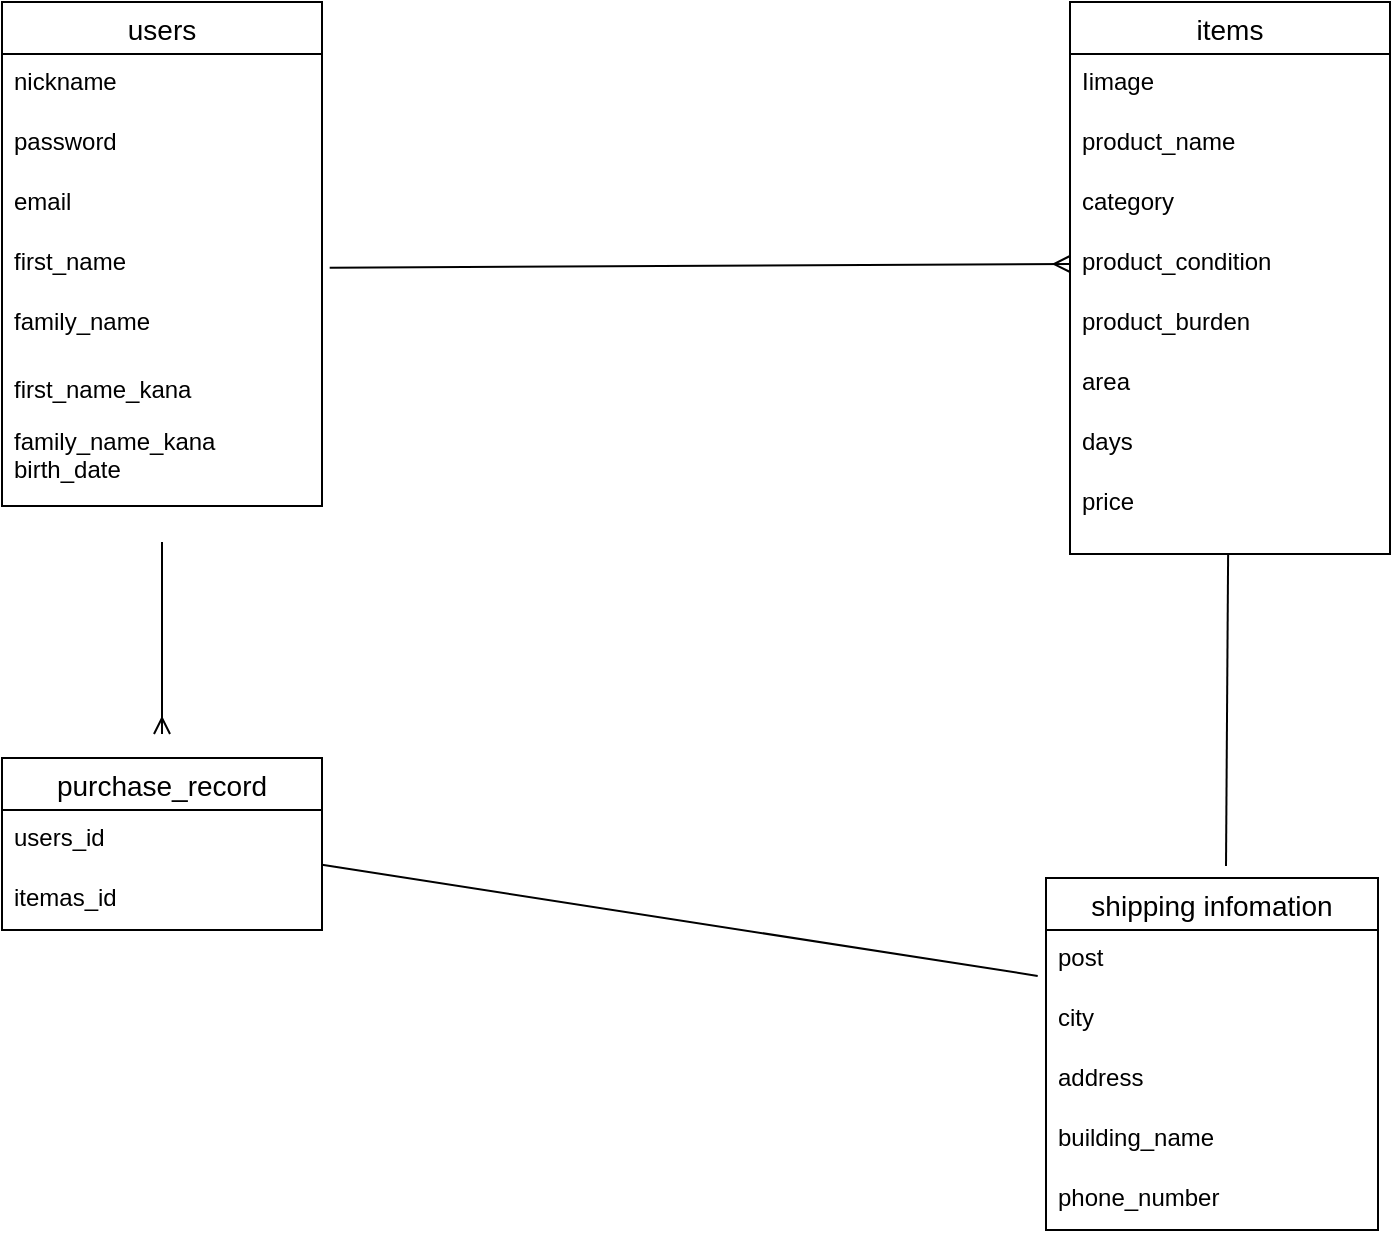 <mxfile>
    <diagram id="SJvuuWsU8ngOZU3Sa7q7" name="ページ1">
        <mxGraphModel dx="728" dy="680" grid="1" gridSize="6" guides="1" tooltips="1" connect="1" arrows="1" fold="1" page="1" pageScale="1" pageWidth="2336" pageHeight="1654" math="0" shadow="0">
            <root>
                <mxCell id="0"/>
                <mxCell id="1" parent="0"/>
                <mxCell id="57" style="edgeStyle=none;html=1;endArrow=none;endFill=0;" parent="1" source="K8Je0QDj4CUDyg2rVY1F-181" edge="1">
                    <mxGeometry relative="1" as="geometry">
                        <mxPoint x="624" y="438" as="targetPoint"/>
                    </mxGeometry>
                </mxCell>
                <mxCell id="K8Je0QDj4CUDyg2rVY1F-181" value="items" style="swimlane;fontStyle=0;childLayout=stackLayout;horizontal=1;startSize=26;horizontalStack=0;resizeParent=1;resizeParentMax=0;resizeLast=0;collapsible=1;marginBottom=0;align=center;fontSize=14;" parent="1" vertex="1">
                    <mxGeometry x="546" y="6" width="160" height="276" as="geometry"/>
                </mxCell>
                <mxCell id="K8Je0QDj4CUDyg2rVY1F-182" value="Iimage" style="text;strokeColor=none;fillColor=none;spacingLeft=4;spacingRight=4;overflow=hidden;rotatable=0;points=[[0,0.5],[1,0.5]];portConstraint=eastwest;fontSize=12;" parent="K8Je0QDj4CUDyg2rVY1F-181" vertex="1">
                    <mxGeometry y="26" width="160" height="30" as="geometry"/>
                </mxCell>
                <mxCell id="37" value="product_name" style="text;strokeColor=none;fillColor=none;spacingLeft=4;spacingRight=4;overflow=hidden;rotatable=0;points=[[0,0.5],[1,0.5]];portConstraint=eastwest;fontSize=12;" parent="K8Je0QDj4CUDyg2rVY1F-181" vertex="1">
                    <mxGeometry y="56" width="160" height="30" as="geometry"/>
                </mxCell>
                <mxCell id="38" value="category" style="text;strokeColor=none;fillColor=none;spacingLeft=4;spacingRight=4;overflow=hidden;rotatable=0;points=[[0,0.5],[1,0.5]];portConstraint=eastwest;fontSize=12;" parent="K8Je0QDj4CUDyg2rVY1F-181" vertex="1">
                    <mxGeometry y="86" width="160" height="30" as="geometry"/>
                </mxCell>
                <mxCell id="39" value="product_condition" style="text;strokeColor=none;fillColor=none;spacingLeft=4;spacingRight=4;overflow=hidden;rotatable=0;points=[[0,0.5],[1,0.5]];portConstraint=eastwest;fontSize=12;" parent="K8Je0QDj4CUDyg2rVY1F-181" vertex="1">
                    <mxGeometry y="116" width="160" height="30" as="geometry"/>
                </mxCell>
                <mxCell id="40" value="product_burden" style="text;strokeColor=none;fillColor=none;spacingLeft=4;spacingRight=4;overflow=hidden;rotatable=0;points=[[0,0.5],[1,0.5]];portConstraint=eastwest;fontSize=12;" parent="K8Je0QDj4CUDyg2rVY1F-181" vertex="1">
                    <mxGeometry y="146" width="160" height="30" as="geometry"/>
                </mxCell>
                <mxCell id="41" value="area" style="text;strokeColor=none;fillColor=none;spacingLeft=4;spacingRight=4;overflow=hidden;rotatable=0;points=[[0,0.5],[1,0.5]];portConstraint=eastwest;fontSize=12;" parent="K8Je0QDj4CUDyg2rVY1F-181" vertex="1">
                    <mxGeometry y="176" width="160" height="30" as="geometry"/>
                </mxCell>
                <mxCell id="42" value="days" style="text;strokeColor=none;fillColor=none;spacingLeft=4;spacingRight=4;overflow=hidden;rotatable=0;points=[[0,0.5],[1,0.5]];portConstraint=eastwest;fontSize=12;" parent="K8Je0QDj4CUDyg2rVY1F-181" vertex="1">
                    <mxGeometry y="206" width="160" height="70" as="geometry"/>
                </mxCell>
                <mxCell id="4" value="users" style="swimlane;fontStyle=0;childLayout=stackLayout;horizontal=1;startSize=26;horizontalStack=0;resizeParent=1;resizeParentMax=0;resizeLast=0;collapsible=1;marginBottom=0;align=center;fontSize=14;" parent="1" vertex="1">
                    <mxGeometry x="12" y="6" width="160" height="252" as="geometry"/>
                </mxCell>
                <mxCell id="6" value="nickname" style="text;strokeColor=none;fillColor=none;spacingLeft=4;spacingRight=4;overflow=hidden;rotatable=0;points=[[0,0.5],[1,0.5]];portConstraint=eastwest;fontSize=12;" parent="4" vertex="1">
                    <mxGeometry y="26" width="160" height="30" as="geometry"/>
                </mxCell>
                <mxCell id="7" value="password" style="text;strokeColor=none;fillColor=none;spacingLeft=4;spacingRight=4;overflow=hidden;rotatable=0;points=[[0,0.5],[1,0.5]];portConstraint=eastwest;fontSize=12;" parent="4" vertex="1">
                    <mxGeometry y="56" width="160" height="30" as="geometry"/>
                </mxCell>
                <mxCell id="9" value="email" style="text;strokeColor=none;fillColor=none;spacingLeft=4;spacingRight=4;overflow=hidden;rotatable=0;points=[[0,0.5],[1,0.5]];portConstraint=eastwest;fontSize=12;" parent="4" vertex="1">
                    <mxGeometry y="86" width="160" height="30" as="geometry"/>
                </mxCell>
                <mxCell id="10" value="first_name" style="text;strokeColor=none;fillColor=none;spacingLeft=4;spacingRight=4;overflow=hidden;rotatable=0;points=[[0,0.5],[1,0.5]];portConstraint=eastwest;fontSize=12;" parent="4" vertex="1">
                    <mxGeometry y="116" width="160" height="136" as="geometry"/>
                </mxCell>
                <mxCell id="15" value="purchase_record" style="swimlane;fontStyle=0;childLayout=stackLayout;horizontal=1;startSize=26;horizontalStack=0;resizeParent=1;resizeParentMax=0;resizeLast=0;collapsible=1;marginBottom=0;align=center;fontSize=14;" parent="1" vertex="1">
                    <mxGeometry x="12" y="384" width="160" height="86" as="geometry"/>
                </mxCell>
                <mxCell id="16" value="users_id" style="text;strokeColor=none;fillColor=none;spacingLeft=4;spacingRight=4;overflow=hidden;rotatable=0;points=[[0,0.5],[1,0.5]];portConstraint=eastwest;fontSize=12;" parent="15" vertex="1">
                    <mxGeometry y="26" width="160" height="30" as="geometry"/>
                </mxCell>
                <mxCell id="17" value="itemas_id" style="text;strokeColor=none;fillColor=none;spacingLeft=4;spacingRight=4;overflow=hidden;rotatable=0;points=[[0,0.5],[1,0.5]];portConstraint=eastwest;fontSize=12;" parent="15" vertex="1">
                    <mxGeometry y="56" width="160" height="30" as="geometry"/>
                </mxCell>
                <mxCell id="26" value="shipping infomation" style="swimlane;fontStyle=0;childLayout=stackLayout;horizontal=1;startSize=26;horizontalStack=0;resizeParent=1;resizeParentMax=0;resizeLast=0;collapsible=1;marginBottom=0;align=center;fontSize=14;" parent="1" vertex="1">
                    <mxGeometry x="534" y="444" width="166" height="176" as="geometry"/>
                </mxCell>
                <mxCell id="27" value="post" style="text;strokeColor=none;fillColor=none;spacingLeft=4;spacingRight=4;overflow=hidden;rotatable=0;points=[[0,0.5],[1,0.5]];portConstraint=eastwest;fontSize=12;" parent="26" vertex="1">
                    <mxGeometry y="26" width="166" height="30" as="geometry"/>
                </mxCell>
                <mxCell id="28" value="city" style="text;strokeColor=none;fillColor=none;spacingLeft=4;spacingRight=4;overflow=hidden;rotatable=0;points=[[0,0.5],[1,0.5]];portConstraint=eastwest;fontSize=12;" parent="26" vertex="1">
                    <mxGeometry y="56" width="166" height="30" as="geometry"/>
                </mxCell>
                <mxCell id="29" value="address" style="text;strokeColor=none;fillColor=none;spacingLeft=4;spacingRight=4;overflow=hidden;rotatable=0;points=[[0,0.5],[1,0.5]];portConstraint=eastwest;fontSize=12;" parent="26" vertex="1">
                    <mxGeometry y="86" width="166" height="30" as="geometry"/>
                </mxCell>
                <mxCell id="30" value="building_name" style="text;strokeColor=none;fillColor=none;spacingLeft=4;spacingRight=4;overflow=hidden;rotatable=0;points=[[0,0.5],[1,0.5]];portConstraint=eastwest;fontSize=12;" parent="26" vertex="1">
                    <mxGeometry y="116" width="166" height="30" as="geometry"/>
                </mxCell>
                <mxCell id="32" value="phone_number" style="text;strokeColor=none;fillColor=none;spacingLeft=4;spacingRight=4;overflow=hidden;rotatable=0;points=[[0,0.5],[1,0.5]];portConstraint=eastwest;fontSize=12;" parent="26" vertex="1">
                    <mxGeometry y="146" width="166" height="30" as="geometry"/>
                </mxCell>
                <mxCell id="48" style="edgeStyle=none;html=1;exitX=1.024;exitY=0.124;exitDx=0;exitDy=0;entryX=0;entryY=0.5;entryDx=0;entryDy=0;endArrow=ERmany;endFill=0;exitPerimeter=0;" parent="1" source="10" target="39" edge="1">
                    <mxGeometry relative="1" as="geometry"/>
                </mxCell>
                <mxCell id="45" value="family_name_kana&#10;birth_date" style="text;strokeColor=none;fillColor=none;spacingLeft=4;spacingRight=4;overflow=hidden;rotatable=0;points=[[0,0.5],[1,0.5]];portConstraint=eastwest;fontSize=12;" parent="1" vertex="1">
                    <mxGeometry x="12" y="212" width="160" height="84" as="geometry"/>
                </mxCell>
                <mxCell id="13" value="first_name_kana" style="text;strokeColor=none;fillColor=none;spacingLeft=4;spacingRight=4;overflow=hidden;rotatable=0;points=[[0,0.5],[1,0.5]];portConstraint=eastwest;fontSize=12;" parent="1" vertex="1">
                    <mxGeometry x="12" y="186" width="160" height="30" as="geometry"/>
                </mxCell>
                <mxCell id="43" value="price" style="text;strokeColor=none;fillColor=none;spacingLeft=4;spacingRight=4;overflow=hidden;rotatable=0;points=[[0,0.5],[1,0.5]];portConstraint=eastwest;fontSize=12;" parent="1" vertex="1">
                    <mxGeometry x="546" y="242" width="160" height="30" as="geometry"/>
                </mxCell>
                <mxCell id="59" style="edgeStyle=none;html=1;endArrow=ERmany;endFill=0;" edge="1" parent="1" source="12">
                    <mxGeometry relative="1" as="geometry">
                        <mxPoint x="92" y="372" as="targetPoint"/>
                    </mxGeometry>
                </mxCell>
                <mxCell id="12" value="family_name&#10;&#10;&#10;&#10;&#10;&#10;" style="text;strokeColor=none;fillColor=none;spacingLeft=4;spacingRight=4;overflow=hidden;rotatable=0;points=[[0,0.5],[1,0.5]];portConstraint=eastwest;fontSize=12;" parent="1" vertex="1">
                    <mxGeometry x="12" y="152" width="160" height="124" as="geometry"/>
                </mxCell>
                <mxCell id="53" style="edgeStyle=none;html=1;entryX=-0.025;entryY=0.765;entryDx=0;entryDy=0;entryPerimeter=0;endArrow=none;endFill=0;" parent="1" source="16" target="27" edge="1">
                    <mxGeometry relative="1" as="geometry"/>
                </mxCell>
            </root>
        </mxGraphModel>
    </diagram>
    <diagram id="sThb5EvSZaFGAPjq_yPh" name="ページ2">
        <mxGraphModel dx="940" dy="680" grid="1" gridSize="10" guides="1" tooltips="1" connect="1" arrows="1" fold="1" page="1" pageScale="1" pageWidth="1654" pageHeight="2336" math="0" shadow="0">
            <root>
                <mxCell id="o6NKhGFizgxihqOYrCcW-0"/>
                <mxCell id="o6NKhGFizgxihqOYrCcW-1" parent="o6NKhGFizgxihqOYrCcW-0"/>
            </root>
        </mxGraphModel>
    </diagram>
</mxfile>